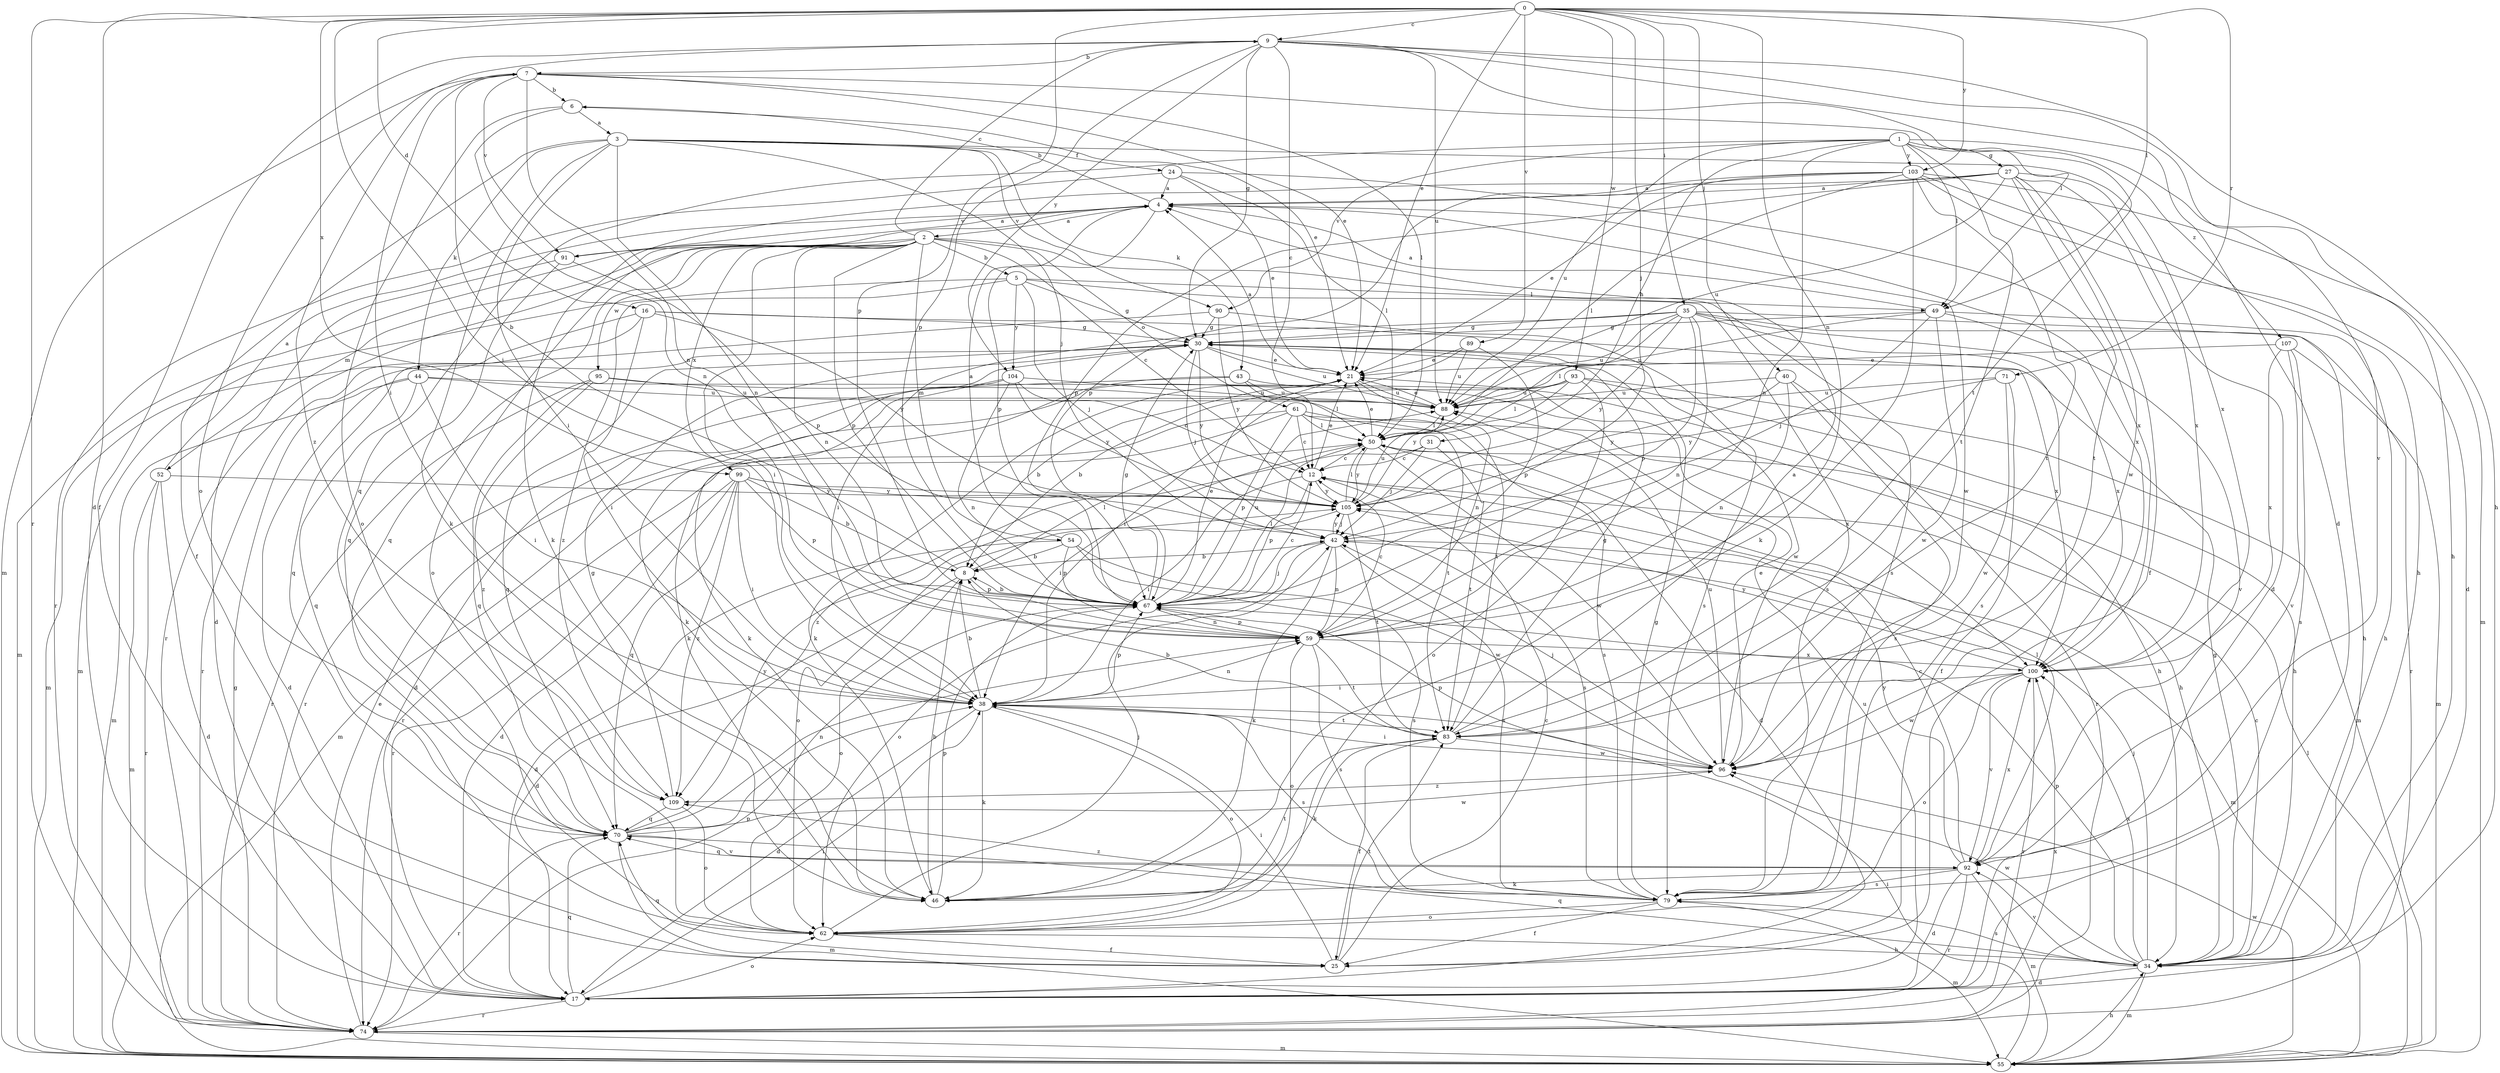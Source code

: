 strict digraph  {
0;
1;
2;
3;
4;
5;
6;
7;
8;
9;
12;
16;
17;
21;
24;
25;
27;
30;
31;
34;
35;
38;
40;
42;
43;
44;
46;
49;
50;
52;
54;
55;
59;
61;
62;
67;
70;
71;
74;
79;
83;
88;
89;
90;
91;
92;
93;
95;
96;
99;
100;
103;
104;
105;
107;
109;
0 -> 9  [label=c];
0 -> 16  [label=d];
0 -> 17  [label=d];
0 -> 21  [label=e];
0 -> 35  [label=i];
0 -> 38  [label=i];
0 -> 40  [label=j];
0 -> 42  [label=j];
0 -> 49  [label=l];
0 -> 59  [label=n];
0 -> 67  [label=p];
0 -> 71  [label=r];
0 -> 74  [label=r];
0 -> 89  [label=v];
0 -> 93  [label=w];
0 -> 99  [label=x];
0 -> 103  [label=y];
1 -> 27  [label=g];
1 -> 31  [label=h];
1 -> 34  [label=h];
1 -> 49  [label=l];
1 -> 59  [label=n];
1 -> 70  [label=q];
1 -> 83  [label=t];
1 -> 88  [label=u];
1 -> 90  [label=v];
1 -> 103  [label=y];
1 -> 107  [label=z];
2 -> 5  [label=b];
2 -> 9  [label=c];
2 -> 12  [label=c];
2 -> 38  [label=i];
2 -> 52  [label=m];
2 -> 54  [label=m];
2 -> 55  [label=m];
2 -> 59  [label=n];
2 -> 61  [label=o];
2 -> 67  [label=p];
2 -> 70  [label=q];
2 -> 74  [label=r];
2 -> 79  [label=s];
2 -> 95  [label=w];
2 -> 99  [label=x];
3 -> 24  [label=f];
3 -> 25  [label=f];
3 -> 38  [label=i];
3 -> 42  [label=j];
3 -> 43  [label=k];
3 -> 44  [label=k];
3 -> 46  [label=k];
3 -> 59  [label=n];
3 -> 90  [label=v];
3 -> 100  [label=x];
4 -> 2  [label=a];
4 -> 6  [label=b];
4 -> 62  [label=o];
4 -> 67  [label=p];
4 -> 91  [label=v];
4 -> 96  [label=w];
4 -> 100  [label=x];
5 -> 30  [label=g];
5 -> 42  [label=j];
5 -> 49  [label=l];
5 -> 55  [label=m];
5 -> 79  [label=s];
5 -> 104  [label=y];
5 -> 109  [label=z];
6 -> 3  [label=a];
6 -> 21  [label=e];
6 -> 59  [label=n];
6 -> 62  [label=o];
7 -> 6  [label=b];
7 -> 21  [label=e];
7 -> 38  [label=i];
7 -> 49  [label=l];
7 -> 50  [label=l];
7 -> 55  [label=m];
7 -> 59  [label=n];
7 -> 91  [label=v];
7 -> 109  [label=z];
8 -> 7  [label=b];
8 -> 17  [label=d];
8 -> 50  [label=l];
8 -> 62  [label=o];
8 -> 67  [label=p];
9 -> 7  [label=b];
9 -> 12  [label=c];
9 -> 17  [label=d];
9 -> 25  [label=f];
9 -> 30  [label=g];
9 -> 34  [label=h];
9 -> 62  [label=o];
9 -> 67  [label=p];
9 -> 83  [label=t];
9 -> 88  [label=u];
9 -> 92  [label=v];
9 -> 104  [label=y];
12 -> 21  [label=e];
12 -> 38  [label=i];
12 -> 67  [label=p];
12 -> 105  [label=y];
16 -> 30  [label=g];
16 -> 38  [label=i];
16 -> 55  [label=m];
16 -> 70  [label=q];
16 -> 100  [label=x];
16 -> 105  [label=y];
17 -> 38  [label=i];
17 -> 62  [label=o];
17 -> 70  [label=q];
17 -> 74  [label=r];
17 -> 88  [label=u];
21 -> 4  [label=a];
21 -> 8  [label=b];
21 -> 46  [label=k];
21 -> 59  [label=n];
21 -> 88  [label=u];
24 -> 4  [label=a];
24 -> 21  [label=e];
24 -> 50  [label=l];
24 -> 74  [label=r];
24 -> 100  [label=x];
25 -> 12  [label=c];
25 -> 38  [label=i];
25 -> 70  [label=q];
25 -> 83  [label=t];
27 -> 4  [label=a];
27 -> 17  [label=d];
27 -> 25  [label=f];
27 -> 46  [label=k];
27 -> 67  [label=p];
27 -> 83  [label=t];
27 -> 88  [label=u];
27 -> 96  [label=w];
27 -> 100  [label=x];
30 -> 21  [label=e];
30 -> 42  [label=j];
30 -> 46  [label=k];
30 -> 70  [label=q];
30 -> 88  [label=u];
30 -> 96  [label=w];
30 -> 105  [label=y];
31 -> 12  [label=c];
31 -> 42  [label=j];
31 -> 83  [label=t];
31 -> 109  [label=z];
34 -> 12  [label=c];
34 -> 17  [label=d];
34 -> 30  [label=g];
34 -> 42  [label=j];
34 -> 55  [label=m];
34 -> 67  [label=p];
34 -> 70  [label=q];
34 -> 79  [label=s];
34 -> 92  [label=v];
34 -> 96  [label=w];
34 -> 100  [label=x];
35 -> 30  [label=g];
35 -> 34  [label=h];
35 -> 38  [label=i];
35 -> 50  [label=l];
35 -> 59  [label=n];
35 -> 67  [label=p];
35 -> 74  [label=r];
35 -> 79  [label=s];
35 -> 88  [label=u];
35 -> 100  [label=x];
35 -> 105  [label=y];
38 -> 8  [label=b];
38 -> 17  [label=d];
38 -> 46  [label=k];
38 -> 59  [label=n];
38 -> 62  [label=o];
38 -> 67  [label=p];
38 -> 79  [label=s];
38 -> 83  [label=t];
40 -> 59  [label=n];
40 -> 74  [label=r];
40 -> 79  [label=s];
40 -> 88  [label=u];
40 -> 105  [label=y];
42 -> 8  [label=b];
42 -> 46  [label=k];
42 -> 55  [label=m];
42 -> 59  [label=n];
42 -> 62  [label=o];
42 -> 79  [label=s];
42 -> 105  [label=y];
43 -> 46  [label=k];
43 -> 50  [label=l];
43 -> 74  [label=r];
43 -> 88  [label=u];
43 -> 100  [label=x];
44 -> 17  [label=d];
44 -> 34  [label=h];
44 -> 38  [label=i];
44 -> 55  [label=m];
44 -> 70  [label=q];
44 -> 88  [label=u];
46 -> 8  [label=b];
46 -> 67  [label=p];
46 -> 83  [label=t];
49 -> 4  [label=a];
49 -> 30  [label=g];
49 -> 34  [label=h];
49 -> 42  [label=j];
49 -> 88  [label=u];
49 -> 92  [label=v];
49 -> 96  [label=w];
50 -> 12  [label=c];
50 -> 17  [label=d];
50 -> 21  [label=e];
50 -> 38  [label=i];
50 -> 96  [label=w];
50 -> 105  [label=y];
52 -> 4  [label=a];
52 -> 17  [label=d];
52 -> 55  [label=m];
52 -> 74  [label=r];
52 -> 105  [label=y];
54 -> 4  [label=a];
54 -> 8  [label=b];
54 -> 17  [label=d];
54 -> 67  [label=p];
54 -> 79  [label=s];
54 -> 96  [label=w];
55 -> 34  [label=h];
55 -> 38  [label=i];
55 -> 50  [label=l];
55 -> 96  [label=w];
59 -> 12  [label=c];
59 -> 62  [label=o];
59 -> 67  [label=p];
59 -> 79  [label=s];
59 -> 83  [label=t];
59 -> 100  [label=x];
61 -> 12  [label=c];
61 -> 34  [label=h];
61 -> 50  [label=l];
61 -> 55  [label=m];
61 -> 67  [label=p];
61 -> 74  [label=r];
61 -> 79  [label=s];
61 -> 83  [label=t];
62 -> 25  [label=f];
62 -> 34  [label=h];
62 -> 42  [label=j];
67 -> 8  [label=b];
67 -> 12  [label=c];
67 -> 21  [label=e];
67 -> 30  [label=g];
67 -> 42  [label=j];
67 -> 50  [label=l];
67 -> 59  [label=n];
67 -> 88  [label=u];
70 -> 38  [label=i];
70 -> 55  [label=m];
70 -> 59  [label=n];
70 -> 74  [label=r];
70 -> 92  [label=v];
70 -> 96  [label=w];
70 -> 105  [label=y];
71 -> 25  [label=f];
71 -> 88  [label=u];
71 -> 96  [label=w];
71 -> 105  [label=y];
74 -> 21  [label=e];
74 -> 30  [label=g];
74 -> 55  [label=m];
74 -> 67  [label=p];
74 -> 100  [label=x];
79 -> 25  [label=f];
79 -> 30  [label=g];
79 -> 55  [label=m];
79 -> 62  [label=o];
79 -> 109  [label=z];
83 -> 4  [label=a];
83 -> 8  [label=b];
83 -> 25  [label=f];
83 -> 30  [label=g];
83 -> 46  [label=k];
83 -> 96  [label=w];
88 -> 21  [label=e];
88 -> 50  [label=l];
89 -> 21  [label=e];
89 -> 38  [label=i];
89 -> 67  [label=p];
89 -> 88  [label=u];
90 -> 30  [label=g];
90 -> 74  [label=r];
90 -> 79  [label=s];
90 -> 105  [label=y];
91 -> 4  [label=a];
91 -> 17  [label=d];
91 -> 67  [label=p];
91 -> 70  [label=q];
92 -> 12  [label=c];
92 -> 17  [label=d];
92 -> 46  [label=k];
92 -> 50  [label=l];
92 -> 55  [label=m];
92 -> 70  [label=q];
92 -> 74  [label=r];
92 -> 79  [label=s];
92 -> 100  [label=x];
92 -> 105  [label=y];
93 -> 8  [label=b];
93 -> 34  [label=h];
93 -> 50  [label=l];
93 -> 55  [label=m];
93 -> 62  [label=o];
93 -> 88  [label=u];
93 -> 105  [label=y];
95 -> 70  [label=q];
95 -> 74  [label=r];
95 -> 83  [label=t];
95 -> 88  [label=u];
95 -> 109  [label=z];
96 -> 21  [label=e];
96 -> 38  [label=i];
96 -> 42  [label=j];
96 -> 67  [label=p];
96 -> 88  [label=u];
96 -> 109  [label=z];
99 -> 8  [label=b];
99 -> 17  [label=d];
99 -> 38  [label=i];
99 -> 67  [label=p];
99 -> 70  [label=q];
99 -> 74  [label=r];
99 -> 79  [label=s];
99 -> 105  [label=y];
99 -> 109  [label=z];
100 -> 38  [label=i];
100 -> 62  [label=o];
100 -> 74  [label=r];
100 -> 92  [label=v];
100 -> 96  [label=w];
100 -> 105  [label=y];
103 -> 4  [label=a];
103 -> 17  [label=d];
103 -> 21  [label=e];
103 -> 34  [label=h];
103 -> 46  [label=k];
103 -> 50  [label=l];
103 -> 55  [label=m];
103 -> 67  [label=p];
103 -> 83  [label=t];
104 -> 12  [label=c];
104 -> 17  [label=d];
104 -> 46  [label=k];
104 -> 59  [label=n];
104 -> 88  [label=u];
104 -> 105  [label=y];
105 -> 42  [label=j];
105 -> 50  [label=l];
105 -> 62  [label=o];
105 -> 83  [label=t];
105 -> 88  [label=u];
107 -> 21  [label=e];
107 -> 55  [label=m];
107 -> 79  [label=s];
107 -> 92  [label=v];
107 -> 100  [label=x];
109 -> 30  [label=g];
109 -> 62  [label=o];
109 -> 70  [label=q];
}
